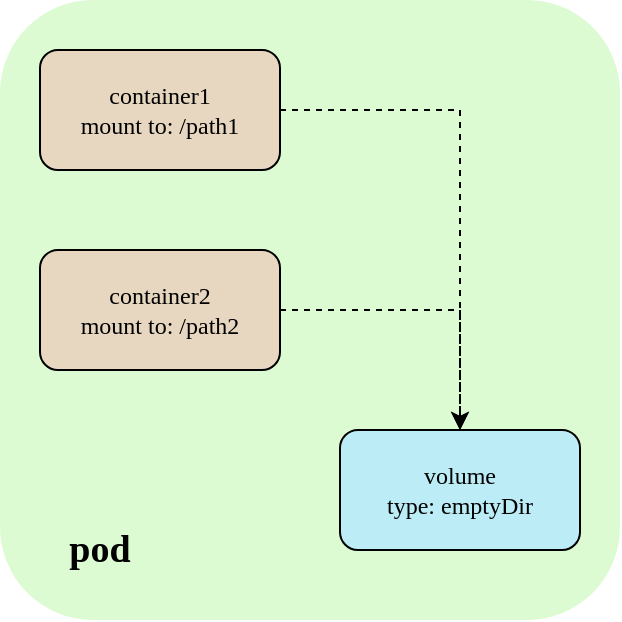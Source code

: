 <mxfile version="16.1.0" type="github">
  <diagram id="JU-ji0g_8GX4ljdNxPgz" name="Page-1">
    <mxGraphModel dx="764" dy="443" grid="1" gridSize="10" guides="1" tooltips="1" connect="1" arrows="1" fold="1" page="1" pageScale="1" pageWidth="827" pageHeight="1169" background="none" math="0" shadow="0">
      <root>
        <mxCell id="0" />
        <mxCell id="1" parent="0" />
        <mxCell id="Jp9CaHk3wXX98J4TBx5n-9" value="" style="rounded=1;whiteSpace=wrap;html=1;shadow=0;glass=0;labelBackgroundColor=none;sketch=0;fontFamily=Comic Sans MS;fontSize=19;fillColor=#DDFBD2;gradientColor=none;strokeColor=none;fillOpacity=100;collapsible=0;expand=1;recursiveResize=0;movableLabel=0;comic=0;treeFolding=0;imageAspect=1;" vertex="1" parent="1">
          <mxGeometry x="160" y="25" width="310" height="310" as="geometry" />
        </mxCell>
        <mxCell id="Jp9CaHk3wXX98J4TBx5n-1" value="&lt;font face=&quot;Comic Sans MS&quot;&gt;container2&lt;br&gt;mount to: /path2&lt;/font&gt;" style="rounded=1;whiteSpace=wrap;html=1;fillColor=#E7D7C1;" vertex="1" parent="1">
          <mxGeometry x="180" y="150" width="120" height="60" as="geometry" />
        </mxCell>
        <mxCell id="Jp9CaHk3wXX98J4TBx5n-2" value="&lt;font face=&quot;Comic Sans MS&quot;&gt;container1&lt;br&gt;mount to: /path1&lt;/font&gt;" style="rounded=1;whiteSpace=wrap;html=1;labelBackgroundColor=none;fillColor=#E7D7C1;" vertex="1" parent="1">
          <mxGeometry x="180" y="50" width="120" height="60" as="geometry" />
        </mxCell>
        <mxCell id="Jp9CaHk3wXX98J4TBx5n-3" value="&lt;font face=&quot;Comic Sans MS&quot;&gt;volume&lt;br&gt;type: emptyDir&lt;/font&gt;" style="rounded=1;whiteSpace=wrap;html=1;fillColor=#BCEDF6;" vertex="1" parent="1">
          <mxGeometry x="330" y="240" width="120" height="60" as="geometry" />
        </mxCell>
        <mxCell id="Jp9CaHk3wXX98J4TBx5n-5" value="&lt;font style=&quot;font-size: 19px&quot;&gt;&lt;b&gt;pod&lt;/b&gt;&lt;/font&gt;" style="text;html=1;strokeColor=none;fillColor=none;align=center;verticalAlign=middle;whiteSpace=wrap;rounded=0;shadow=0;glass=0;labelBackgroundColor=none;fontFamily=Comic Sans MS;" vertex="1" parent="1">
          <mxGeometry x="180" y="280" width="60" height="40" as="geometry" />
        </mxCell>
        <mxCell id="Jp9CaHk3wXX98J4TBx5n-6" value="" style="endArrow=classic;html=1;rounded=0;fontFamily=Comic Sans MS;fontSize=19;dashed=1;exitX=1;exitY=0.5;exitDx=0;exitDy=0;entryX=0.5;entryY=0;entryDx=0;entryDy=0;" edge="1" parent="1" source="Jp9CaHk3wXX98J4TBx5n-2" target="Jp9CaHk3wXX98J4TBx5n-3">
          <mxGeometry width="50" height="50" relative="1" as="geometry">
            <mxPoint x="40" y="200" as="sourcePoint" />
            <mxPoint x="90" y="150" as="targetPoint" />
            <Array as="points">
              <mxPoint x="390" y="80" />
            </Array>
          </mxGeometry>
        </mxCell>
        <mxCell id="Jp9CaHk3wXX98J4TBx5n-7" value="" style="endArrow=classic;html=1;rounded=0;fontFamily=Comic Sans MS;fontSize=19;dashed=1;exitX=1;exitY=0.5;exitDx=0;exitDy=0;" edge="1" parent="1" source="Jp9CaHk3wXX98J4TBx5n-1">
          <mxGeometry width="50" height="50" relative="1" as="geometry">
            <mxPoint x="310" y="90" as="sourcePoint" />
            <mxPoint x="390" y="240" as="targetPoint" />
            <Array as="points">
              <mxPoint x="390" y="180" />
            </Array>
          </mxGeometry>
        </mxCell>
      </root>
    </mxGraphModel>
  </diagram>
</mxfile>
